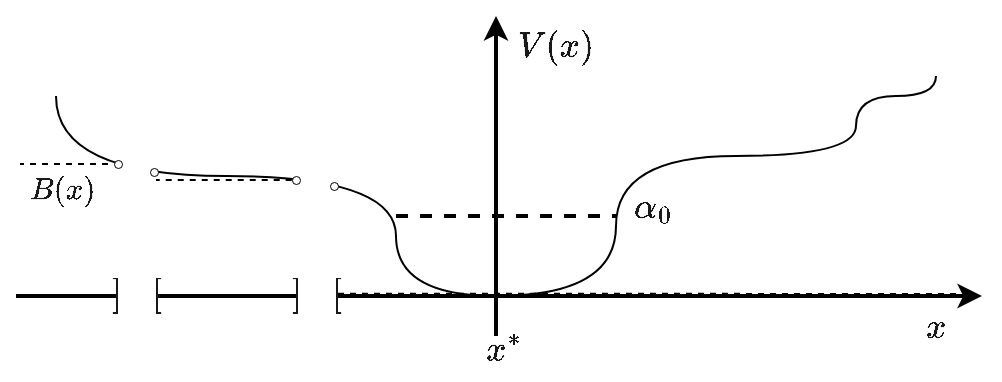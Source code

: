 <mxfile version="22.0.3" type="device">
  <diagram id="eOFOYFhU0GsHmSKvHhCn" name="Pagina-1">
    <mxGraphModel dx="645" dy="474" grid="1" gridSize="10" guides="1" tooltips="1" connect="1" arrows="1" fold="1" page="1" pageScale="1" pageWidth="827" pageHeight="1169" math="1" shadow="0">
      <root>
        <mxCell id="0" />
        <mxCell id="1" parent="0" />
        <mxCell id="-Wk1aWWQlNWJjsIihzdT-3" value="$$x$$" style="text;html=1;strokeColor=none;fillColor=none;align=center;verticalAlign=middle;whiteSpace=wrap;rounded=0;fontSize=15;fontColor=#1A1A1A;" parent="1" vertex="1">
          <mxGeometry x="510" y="470" width="60" height="30" as="geometry" />
        </mxCell>
        <mxCell id="-Wk1aWWQlNWJjsIihzdT-6" value="$$V(x)$$" style="text;html=1;strokeColor=none;fillColor=none;align=center;verticalAlign=middle;whiteSpace=wrap;rounded=0;fontSize=15;fontColor=#1A1A1A;" parent="1" vertex="1">
          <mxGeometry x="320" y="330" width="60" height="30" as="geometry" />
        </mxCell>
        <mxCell id="1sHnC9SIz_1kgPtoTxCF-2" value="$$x^*$$" style="text;html=1;strokeColor=none;fillColor=none;align=center;verticalAlign=middle;whiteSpace=wrap;rounded=0;fontSize=15;fontColor=#1A1A1A;" parent="1" vertex="1">
          <mxGeometry x="294" y="482" width="60" height="30" as="geometry" />
        </mxCell>
        <mxCell id="1sHnC9SIz_1kgPtoTxCF-3" value="" style="endArrow=none;html=1;rounded=0;edgeStyle=orthogonalEdgeStyle;curved=1;" parent="1" edge="1">
          <mxGeometry width="50" height="50" relative="1" as="geometry">
            <mxPoint x="100" y="370" as="sourcePoint" />
            <mxPoint x="320" y="470" as="targetPoint" />
            <Array as="points">
              <mxPoint x="100" y="410" />
              <mxPoint x="270" y="410" />
              <mxPoint x="270" y="470" />
            </Array>
          </mxGeometry>
        </mxCell>
        <mxCell id="1sHnC9SIz_1kgPtoTxCF-5" value="" style="endArrow=none;html=1;rounded=0;edgeStyle=orthogonalEdgeStyle;curved=1;" parent="1" edge="1">
          <mxGeometry width="50" height="50" relative="1" as="geometry">
            <mxPoint x="320" y="470" as="sourcePoint" />
            <mxPoint x="540" y="360" as="targetPoint" />
            <Array as="points">
              <mxPoint x="380" y="470" />
              <mxPoint x="380" y="400" />
              <mxPoint x="500" y="400" />
              <mxPoint x="500" y="370" />
              <mxPoint x="540" y="370" />
            </Array>
          </mxGeometry>
        </mxCell>
        <mxCell id="-Wk1aWWQlNWJjsIihzdT-1" value="" style="endArrow=classic;html=1;rounded=0;fontSize=25;fontColor=#1A1A1A;strokeWidth=2;" parent="1" edge="1">
          <mxGeometry width="50" height="50" relative="1" as="geometry">
            <mxPoint x="80" y="470" as="sourcePoint" />
            <mxPoint x="563" y="470" as="targetPoint" />
          </mxGeometry>
        </mxCell>
        <mxCell id="1sHnC9SIz_1kgPtoTxCF-1" value="" style="endArrow=classic;html=1;rounded=0;fontSize=25;fontColor=#1A1A1A;strokeWidth=2;" parent="1" edge="1">
          <mxGeometry width="50" height="50" relative="1" as="geometry">
            <mxPoint x="320" y="490" as="sourcePoint" />
            <mxPoint x="320" y="330" as="targetPoint" />
          </mxGeometry>
        </mxCell>
        <mxCell id="g6H5PsluWuEb6vaTz6EE-4" value="" style="endArrow=none;dashed=1;html=1;strokeWidth=2;rounded=0;" edge="1" parent="1">
          <mxGeometry width="50" height="50" relative="1" as="geometry">
            <mxPoint x="270" y="430" as="sourcePoint" />
            <mxPoint x="380" y="430" as="targetPoint" />
          </mxGeometry>
        </mxCell>
        <mxCell id="g6H5PsluWuEb6vaTz6EE-7" value="$$\alpha_0$$" style="text;html=1;strokeColor=none;fillColor=none;align=center;verticalAlign=middle;whiteSpace=wrap;rounded=0;fontSize=15;fontColor=#1A1A1A;" vertex="1" parent="1">
          <mxGeometry x="369" y="410" width="60" height="30" as="geometry" />
        </mxCell>
        <mxCell id="g6H5PsluWuEb6vaTz6EE-12" value="$$B(x)$$" style="text;html=1;strokeColor=none;fillColor=none;align=center;verticalAlign=middle;whiteSpace=wrap;rounded=0;fontSize=13;fontColor=#1A1A1A;" vertex="1" parent="1">
          <mxGeometry x="73" y="402" width="60" height="30" as="geometry" />
        </mxCell>
        <mxCell id="g6H5PsluWuEb6vaTz6EE-15" value="" style="rounded=0;whiteSpace=wrap;html=1;strokeColor=none;" vertex="1" parent="1">
          <mxGeometry x="220" y="380" width="20" height="110" as="geometry" />
        </mxCell>
        <mxCell id="g6H5PsluWuEb6vaTz6EE-14" value="$$[$$" style="text;html=1;strokeColor=none;fillColor=none;align=center;verticalAlign=middle;whiteSpace=wrap;rounded=0;fontSize=15;fontColor=#1A1A1A;" vertex="1" parent="1">
          <mxGeometry x="209.5" y="454" width="60" height="30" as="geometry" />
        </mxCell>
        <mxCell id="g6H5PsluWuEb6vaTz6EE-13" value="$$]$$" style="text;html=1;strokeColor=none;fillColor=none;align=center;verticalAlign=middle;whiteSpace=wrap;rounded=0;fontSize=15;fontColor=#1A1A1A;" vertex="1" parent="1">
          <mxGeometry x="190" y="454" width="60" height="30" as="geometry" />
        </mxCell>
        <mxCell id="g6H5PsluWuEb6vaTz6EE-16" value="" style="endArrow=none;dashed=1;html=1;rounded=0;" edge="1" parent="1">
          <mxGeometry width="50" height="50" relative="1" as="geometry">
            <mxPoint x="217.86" y="412" as="sourcePoint" />
            <mxPoint x="150" y="412" as="targetPoint" />
          </mxGeometry>
        </mxCell>
        <mxCell id="g6H5PsluWuEb6vaTz6EE-20" value="" style="rounded=0;whiteSpace=wrap;html=1;strokeColor=none;" vertex="1" parent="1">
          <mxGeometry x="130" y="390" width="20" height="100" as="geometry" />
        </mxCell>
        <mxCell id="g6H5PsluWuEb6vaTz6EE-19" value="$$]$$" style="text;html=1;strokeColor=none;fillColor=none;align=center;verticalAlign=middle;whiteSpace=wrap;rounded=0;fontSize=15;fontColor=#1A1A1A;" vertex="1" parent="1">
          <mxGeometry x="100" y="454" width="60" height="30" as="geometry" />
        </mxCell>
        <mxCell id="g6H5PsluWuEb6vaTz6EE-17" value="$$[$$" style="text;html=1;strokeColor=none;fillColor=none;align=center;verticalAlign=middle;whiteSpace=wrap;rounded=0;fontSize=15;fontColor=#1A1A1A;" vertex="1" parent="1">
          <mxGeometry x="120" y="454" width="60" height="30" as="geometry" />
        </mxCell>
        <mxCell id="g6H5PsluWuEb6vaTz6EE-21" value="" style="endArrow=none;dashed=1;html=1;rounded=0;" edge="1" parent="1">
          <mxGeometry width="50" height="50" relative="1" as="geometry">
            <mxPoint x="126" y="404" as="sourcePoint" />
            <mxPoint x="82" y="404" as="targetPoint" />
          </mxGeometry>
        </mxCell>
        <mxCell id="g6H5PsluWuEb6vaTz6EE-23" value="" style="ellipse;whiteSpace=wrap;html=1;aspect=fixed;strokeWidth=0.5;" vertex="1" parent="1">
          <mxGeometry x="129" y="402" width="4" height="4" as="geometry" />
        </mxCell>
        <mxCell id="g6H5PsluWuEb6vaTz6EE-24" value="" style="ellipse;whiteSpace=wrap;html=1;aspect=fixed;strokeWidth=0.5;" vertex="1" parent="1">
          <mxGeometry x="147" y="406" width="4" height="4" as="geometry" />
        </mxCell>
        <mxCell id="g6H5PsluWuEb6vaTz6EE-25" value="" style="ellipse;whiteSpace=wrap;html=1;aspect=fixed;strokeWidth=0.5;" vertex="1" parent="1">
          <mxGeometry x="218" y="410" width="4" height="4" as="geometry" />
        </mxCell>
        <mxCell id="g6H5PsluWuEb6vaTz6EE-26" value="" style="ellipse;whiteSpace=wrap;html=1;aspect=fixed;strokeWidth=0.5;" vertex="1" parent="1">
          <mxGeometry x="237" y="413" width="4" height="4" as="geometry" />
        </mxCell>
        <mxCell id="g6H5PsluWuEb6vaTz6EE-30" value="" style="endArrow=none;dashed=1;html=1;rounded=0;" edge="1" parent="1">
          <mxGeometry width="50" height="50" relative="1" as="geometry">
            <mxPoint x="550" y="469" as="sourcePoint" />
            <mxPoint x="241" y="468.82" as="targetPoint" />
          </mxGeometry>
        </mxCell>
      </root>
    </mxGraphModel>
  </diagram>
</mxfile>
